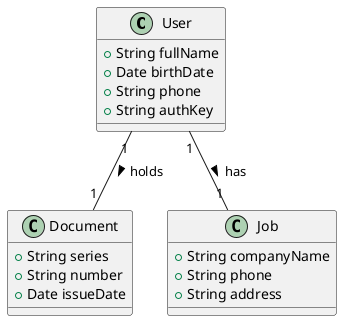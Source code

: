 @startuml
class User {
    +String fullName
    +Date birthDate
    +String phone
    +String authKey
}

class Document {
    +String series
    +String number
    +Date issueDate
}

class Job {
    +String companyName
    +String phone
    +String address
}

User "1" -- "1" Document : holds >
User "1" -- "1" Job : has >
@enduml
